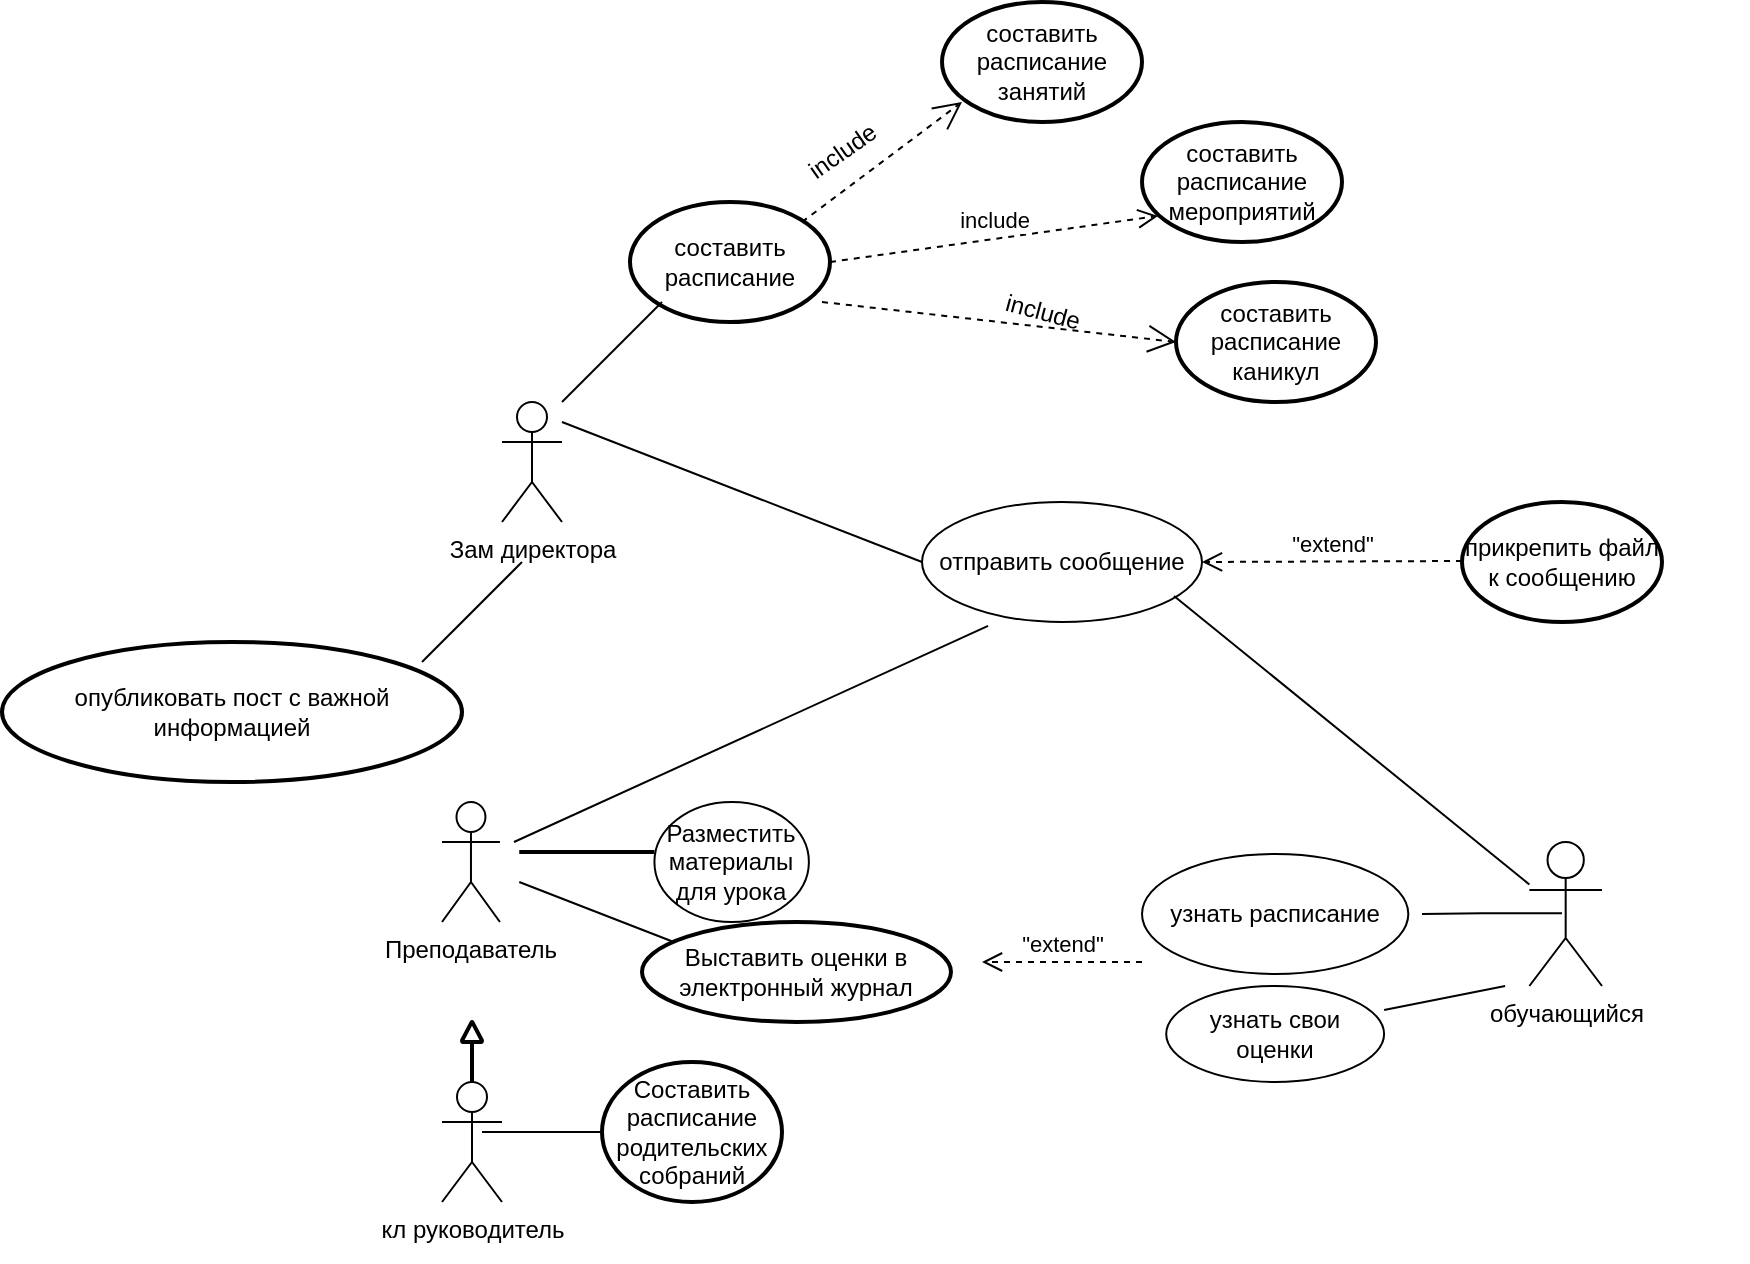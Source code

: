 <mxfile version="21.7.2" type="device">
  <diagram name="Страница — 1" id="fczIeShgcwE_XA0xXVPk">
    <mxGraphModel dx="1195" dy="658" grid="1" gridSize="10" guides="1" tooltips="1" connect="1" arrows="1" fold="1" page="1" pageScale="1" pageWidth="827" pageHeight="1169" math="0" shadow="0">
      <root>
        <mxCell id="0" />
        <mxCell id="1" parent="0" />
        <mxCell id="0Lq3dCCnlakvQZ42qWG0-482" value="" style="group" vertex="1" connectable="0" parent="1">
          <mxGeometry x="130" y="290" width="743" height="420" as="geometry" />
        </mxCell>
        <mxCell id="0Lq3dCCnlakvQZ42qWG0-323" value="" style="group" vertex="1" connectable="0" parent="0Lq3dCCnlakvQZ42qWG0-482">
          <mxGeometry x="60" y="150" width="640" height="270" as="geometry" />
        </mxCell>
        <mxCell id="0Lq3dCCnlakvQZ42qWG0-319" value="&quot;extend&quot;" style="html=1;verticalAlign=bottom;endArrow=open;dashed=1;endSize=8;curved=0;rounded=0;" edge="1" parent="0Lq3dCCnlakvQZ42qWG0-323">
          <mxGeometry relative="1" as="geometry">
            <mxPoint x="380" y="120" as="sourcePoint" />
            <mxPoint x="300" y="120" as="targetPoint" />
            <Array as="points">
              <mxPoint x="380" y="120" />
            </Array>
          </mxGeometry>
        </mxCell>
        <mxCell id="0Lq3dCCnlakvQZ42qWG0-267" value="Преподаватель" style="shape=umlActor;verticalLabelPosition=bottom;verticalAlign=top;html=1;" vertex="1" parent="0Lq3dCCnlakvQZ42qWG0-323">
          <mxGeometry x="30" y="40" width="28.966" height="60" as="geometry" />
        </mxCell>
        <mxCell id="0Lq3dCCnlakvQZ42qWG0-300" value="Выставить оценки в электронный журнал" style="strokeWidth=2;html=1;shape=mxgraph.flowchart.start_1;whiteSpace=wrap;" vertex="1" parent="0Lq3dCCnlakvQZ42qWG0-323">
          <mxGeometry x="130.002" y="100" width="154.483" height="50" as="geometry" />
        </mxCell>
        <mxCell id="0Lq3dCCnlakvQZ42qWG0-302" value="" style="endArrow=none;html=1;rounded=0;" edge="1" parent="0Lq3dCCnlakvQZ42qWG0-323">
          <mxGeometry width="50" height="50" relative="1" as="geometry">
            <mxPoint x="68.621" y="80" as="sourcePoint" />
            <mxPoint x="145.862" y="110" as="targetPoint" />
          </mxGeometry>
        </mxCell>
        <mxCell id="0Lq3dCCnlakvQZ42qWG0-305" value="Разместить материалы для урока" style="ellipse;whiteSpace=wrap;html=1;container=0;" vertex="1" parent="0Lq3dCCnlakvQZ42qWG0-323">
          <mxGeometry x="136.21" y="40" width="77.241" height="60" as="geometry" />
        </mxCell>
        <mxCell id="0Lq3dCCnlakvQZ42qWG0-306" value="" style="line;strokeWidth=2;html=1;" vertex="1" parent="0Lq3dCCnlakvQZ42qWG0-323">
          <mxGeometry x="68.621" y="60" width="67.586" height="10" as="geometry" />
        </mxCell>
        <mxCell id="0Lq3dCCnlakvQZ42qWG0-316" value="" style="group" vertex="1" connectable="0" parent="0Lq3dCCnlakvQZ42qWG0-323">
          <mxGeometry x="380" y="60" width="230" height="120" as="geometry" />
        </mxCell>
        <mxCell id="0Lq3dCCnlakvQZ42qWG0-312" value="" style="group" vertex="1" connectable="0" parent="0Lq3dCCnlakvQZ42qWG0-316">
          <mxGeometry width="230" height="72" as="geometry" />
        </mxCell>
        <mxCell id="0Lq3dCCnlakvQZ42qWG0-310" value="узнать расписание" style="ellipse;whiteSpace=wrap;html=1;" vertex="1" parent="0Lq3dCCnlakvQZ42qWG0-312">
          <mxGeometry y="6" width="133.158" height="60" as="geometry" />
        </mxCell>
        <mxCell id="0Lq3dCCnlakvQZ42qWG0-313" value="" style="group" vertex="1" connectable="0" parent="0Lq3dCCnlakvQZ42qWG0-312">
          <mxGeometry x="133.158" width="96.842" height="72" as="geometry" />
        </mxCell>
        <mxCell id="0Lq3dCCnlakvQZ42qWG0-309" value="" style="group" vertex="1" connectable="0" parent="0Lq3dCCnlakvQZ42qWG0-313">
          <mxGeometry x="60.526" width="36.316" height="72" as="geometry" />
        </mxCell>
        <mxCell id="0Lq3dCCnlakvQZ42qWG0-307" value="обучающийся" style="shape=umlActor;verticalLabelPosition=bottom;verticalAlign=top;html=1;" vertex="1" parent="0Lq3dCCnlakvQZ42qWG0-309">
          <mxGeometry width="36.316" height="72" as="geometry" />
        </mxCell>
        <mxCell id="0Lq3dCCnlakvQZ42qWG0-513" value="" style="endArrow=none;html=1;rounded=0;" edge="1" parent="0Lq3dCCnlakvQZ42qWG0-313">
          <mxGeometry relative="1" as="geometry">
            <mxPoint x="6.842" y="36" as="sourcePoint" />
            <mxPoint x="76.842" y="35.58" as="targetPoint" />
            <Array as="points">
              <mxPoint x="36.842" y="35.58" />
            </Array>
          </mxGeometry>
        </mxCell>
        <mxCell id="0Lq3dCCnlakvQZ42qWG0-315" value="" style="endArrow=none;html=1;rounded=0;" edge="1" parent="0Lq3dCCnlakvQZ42qWG0-312">
          <mxGeometry width="50" height="50" relative="1" as="geometry">
            <mxPoint x="121.053" y="84" as="sourcePoint" />
            <mxPoint x="181.579" y="72" as="targetPoint" />
          </mxGeometry>
        </mxCell>
        <mxCell id="0Lq3dCCnlakvQZ42qWG0-314" value="узнать свои оценки" style="ellipse;whiteSpace=wrap;html=1;" vertex="1" parent="0Lq3dCCnlakvQZ42qWG0-316">
          <mxGeometry x="12.105" y="72" width="108.947" height="48" as="geometry" />
        </mxCell>
        <mxCell id="0Lq3dCCnlakvQZ42qWG0-461" value="" style="endArrow=none;html=1;rounded=0;entryX=0.236;entryY=1.033;entryDx=0;entryDy=0;entryPerimeter=0;" edge="1" parent="0Lq3dCCnlakvQZ42qWG0-323" target="0Lq3dCCnlakvQZ42qWG0-318">
          <mxGeometry width="50" height="50" relative="1" as="geometry">
            <mxPoint x="66" y="60" as="sourcePoint" />
            <mxPoint x="156" y="-30" as="targetPoint" />
          </mxGeometry>
        </mxCell>
        <mxCell id="0Lq3dCCnlakvQZ42qWG0-304" value="" style="group" vertex="1" connectable="0" parent="0Lq3dCCnlakvQZ42qWG0-323">
          <mxGeometry x="30" y="150" width="200" height="90" as="geometry" />
        </mxCell>
        <mxCell id="0Lq3dCCnlakvQZ42qWG0-297" value="Составить расписание родительских собраний" style="strokeWidth=2;html=1;shape=mxgraph.flowchart.start_1;whiteSpace=wrap;" vertex="1" parent="0Lq3dCCnlakvQZ42qWG0-304">
          <mxGeometry x="80" y="20" width="90" height="70" as="geometry" />
        </mxCell>
        <mxCell id="0Lq3dCCnlakvQZ42qWG0-298" value="" style="group" vertex="1" connectable="0" parent="0Lq3dCCnlakvQZ42qWG0-304">
          <mxGeometry width="30" height="90" as="geometry" />
        </mxCell>
        <mxCell id="0Lq3dCCnlakvQZ42qWG0-270" value="кл руководитель" style="shape=umlActor;verticalLabelPosition=bottom;verticalAlign=top;html=1;container=0;" vertex="1" parent="0Lq3dCCnlakvQZ42qWG0-298">
          <mxGeometry y="30" width="30" height="60" as="geometry" />
        </mxCell>
        <mxCell id="0Lq3dCCnlakvQZ42qWG0-273" value="" style="strokeWidth=2;html=1;shape=mxgraph.flowchart.extract_or_measurement;whiteSpace=wrap;container=0;" vertex="1" parent="0Lq3dCCnlakvQZ42qWG0-298">
          <mxGeometry x="10" width="10" height="10" as="geometry" />
        </mxCell>
        <mxCell id="0Lq3dCCnlakvQZ42qWG0-276" value="" style="line;strokeWidth=2;direction=south;html=1;container=0;" vertex="1" parent="0Lq3dCCnlakvQZ42qWG0-298">
          <mxGeometry x="10" y="10" width="10" height="20" as="geometry" />
        </mxCell>
        <mxCell id="0Lq3dCCnlakvQZ42qWG0-299" value="" style="line;strokeWidth=1;rotatable=0;dashed=0;labelPosition=right;align=left;verticalAlign=middle;spacingTop=0;spacingLeft=6;points=[];portConstraint=eastwest;" vertex="1" parent="0Lq3dCCnlakvQZ42qWG0-304">
          <mxGeometry x="20" y="50" width="60" height="10" as="geometry" />
        </mxCell>
        <mxCell id="0Lq3dCCnlakvQZ42qWG0-318" value="отправить сообщение" style="ellipse;whiteSpace=wrap;html=1;" vertex="1" parent="0Lq3dCCnlakvQZ42qWG0-482">
          <mxGeometry x="330" y="40" width="140" height="60" as="geometry" />
        </mxCell>
        <mxCell id="0Lq3dCCnlakvQZ42qWG0-481" value="" style="endArrow=none;html=1;rounded=0;exitX=0.9;exitY=0.783;exitDx=0;exitDy=0;exitPerimeter=0;" edge="1" parent="0Lq3dCCnlakvQZ42qWG0-482" source="0Lq3dCCnlakvQZ42qWG0-318" target="0Lq3dCCnlakvQZ42qWG0-307">
          <mxGeometry width="50" height="50" relative="1" as="geometry">
            <mxPoint x="550" y="120" as="sourcePoint" />
            <mxPoint x="600" y="70" as="targetPoint" />
          </mxGeometry>
        </mxCell>
        <mxCell id="0Lq3dCCnlakvQZ42qWG0-488" value="" style="group" vertex="1" connectable="0" parent="0Lq3dCCnlakvQZ42qWG0-482">
          <mxGeometry y="-10" width="150" height="190" as="geometry" />
        </mxCell>
        <mxCell id="0Lq3dCCnlakvQZ42qWG0-324" value="Зам директора" style="shape=umlActor;verticalLabelPosition=bottom;verticalAlign=top;html=1;" vertex="1" parent="0Lq3dCCnlakvQZ42qWG0-488">
          <mxGeometry x="120" width="30" height="60" as="geometry" />
        </mxCell>
        <mxCell id="0Lq3dCCnlakvQZ42qWG0-336" value="опубликовать пост с важной информацией" style="strokeWidth=2;html=1;shape=mxgraph.flowchart.start_1;whiteSpace=wrap;" vertex="1" parent="0Lq3dCCnlakvQZ42qWG0-488">
          <mxGeometry x="-130" y="120" width="230" height="70" as="geometry" />
        </mxCell>
        <mxCell id="0Lq3dCCnlakvQZ42qWG0-343" value="" style="endArrow=none;html=1;rounded=0;" edge="1" parent="0Lq3dCCnlakvQZ42qWG0-488">
          <mxGeometry width="50" height="50" relative="1" as="geometry">
            <mxPoint x="80" y="130" as="sourcePoint" />
            <mxPoint x="130" y="80" as="targetPoint" />
            <Array as="points" />
          </mxGeometry>
        </mxCell>
        <mxCell id="0Lq3dCCnlakvQZ42qWG0-489" value="" style="endArrow=none;html=1;rounded=0;" edge="1" parent="0Lq3dCCnlakvQZ42qWG0-482">
          <mxGeometry width="50" height="50" relative="1" as="geometry">
            <mxPoint x="150" as="sourcePoint" />
            <mxPoint x="330" y="70" as="targetPoint" />
          </mxGeometry>
        </mxCell>
        <mxCell id="0Lq3dCCnlakvQZ42qWG0-486" value="" style="group" vertex="1" connectable="0" parent="0Lq3dCCnlakvQZ42qWG0-482">
          <mxGeometry x="600" y="40" width="100" height="60" as="geometry" />
        </mxCell>
        <mxCell id="0Lq3dCCnlakvQZ42qWG0-484" value="прикрепить файл к сообщению" style="strokeWidth=2;html=1;shape=mxgraph.flowchart.start_1;whiteSpace=wrap;" vertex="1" parent="0Lq3dCCnlakvQZ42qWG0-486">
          <mxGeometry width="100" height="60" as="geometry" />
        </mxCell>
        <mxCell id="0Lq3dCCnlakvQZ42qWG0-485" value="&quot;extend&quot;" style="html=1;verticalAlign=bottom;endArrow=open;dashed=1;endSize=8;curved=0;rounded=0;" edge="1" parent="0Lq3dCCnlakvQZ42qWG0-486">
          <mxGeometry relative="1" as="geometry">
            <mxPoint y="29.5" as="sourcePoint" />
            <mxPoint x="-130" y="30" as="targetPoint" />
            <Array as="points">
              <mxPoint y="29.5" />
            </Array>
          </mxGeometry>
        </mxCell>
        <mxCell id="0Lq3dCCnlakvQZ42qWG0-495" value="составить расписание" style="strokeWidth=2;html=1;shape=mxgraph.flowchart.start_1;whiteSpace=wrap;" vertex="1" parent="1">
          <mxGeometry x="314" y="180" width="100" height="60" as="geometry" />
        </mxCell>
        <mxCell id="0Lq3dCCnlakvQZ42qWG0-497" value="" style="endArrow=none;html=1;rounded=0;" edge="1" parent="1">
          <mxGeometry width="50" height="50" relative="1" as="geometry">
            <mxPoint x="280" y="280" as="sourcePoint" />
            <mxPoint x="330" y="230" as="targetPoint" />
          </mxGeometry>
        </mxCell>
        <mxCell id="0Lq3dCCnlakvQZ42qWG0-498" value="" style="endArrow=open;endSize=12;dashed=1;html=1;rounded=0;" edge="1" parent="1">
          <mxGeometry width="160" relative="1" as="geometry">
            <mxPoint x="400" y="190" as="sourcePoint" />
            <mxPoint x="480" y="130" as="targetPoint" />
            <Array as="points" />
          </mxGeometry>
        </mxCell>
        <mxCell id="0Lq3dCCnlakvQZ42qWG0-499" value="include" style="text;html=1;align=center;verticalAlign=middle;resizable=0;points=[];autosize=1;strokeColor=none;fillColor=none;rotation=-35;" vertex="1" parent="1">
          <mxGeometry x="390" y="140" width="60" height="30" as="geometry" />
        </mxCell>
        <mxCell id="0Lq3dCCnlakvQZ42qWG0-504" value="составить расписание занятий" style="strokeWidth=2;html=1;shape=mxgraph.flowchart.start_1;whiteSpace=wrap;" vertex="1" parent="1">
          <mxGeometry x="470" y="80" width="100" height="60" as="geometry" />
        </mxCell>
        <mxCell id="0Lq3dCCnlakvQZ42qWG0-505" value="составить расписание мероприятий" style="strokeWidth=2;html=1;shape=mxgraph.flowchart.start_1;whiteSpace=wrap;" vertex="1" parent="1">
          <mxGeometry x="570" y="140" width="100" height="60" as="geometry" />
        </mxCell>
        <mxCell id="0Lq3dCCnlakvQZ42qWG0-506" value="составить расписание каникул" style="strokeWidth=2;html=1;shape=mxgraph.flowchart.start_1;whiteSpace=wrap;" vertex="1" parent="1">
          <mxGeometry x="587" y="220" width="100" height="60" as="geometry" />
        </mxCell>
        <mxCell id="0Lq3dCCnlakvQZ42qWG0-509" value="include" style="html=1;verticalAlign=bottom;endArrow=open;dashed=1;endSize=8;curved=0;rounded=0;entryX=0.08;entryY=0.783;entryDx=0;entryDy=0;entryPerimeter=0;exitX=1;exitY=0.5;exitDx=0;exitDy=0;exitPerimeter=0;" edge="1" parent="1" source="0Lq3dCCnlakvQZ42qWG0-495" target="0Lq3dCCnlakvQZ42qWG0-505">
          <mxGeometry x="0.002" relative="1" as="geometry">
            <mxPoint x="420" y="210" as="sourcePoint" />
            <mxPoint x="410" y="220" as="targetPoint" />
            <mxPoint as="offset" />
          </mxGeometry>
        </mxCell>
        <mxCell id="0Lq3dCCnlakvQZ42qWG0-510" value="" style="endArrow=open;endSize=12;dashed=1;html=1;rounded=0;entryX=0;entryY=0.5;entryDx=0;entryDy=0;entryPerimeter=0;" edge="1" parent="1" target="0Lq3dCCnlakvQZ42qWG0-506">
          <mxGeometry x="-1" y="149" width="160" relative="1" as="geometry">
            <mxPoint x="410" y="230" as="sourcePoint" />
            <mxPoint x="570" y="230" as="targetPoint" />
            <mxPoint x="-100" y="39" as="offset" />
          </mxGeometry>
        </mxCell>
        <mxCell id="0Lq3dCCnlakvQZ42qWG0-512" value="include" style="text;html=1;align=center;verticalAlign=middle;resizable=0;points=[];autosize=1;strokeColor=none;fillColor=none;rotation=15;" vertex="1" parent="1">
          <mxGeometry x="490" y="220" width="60" height="30" as="geometry" />
        </mxCell>
      </root>
    </mxGraphModel>
  </diagram>
</mxfile>
